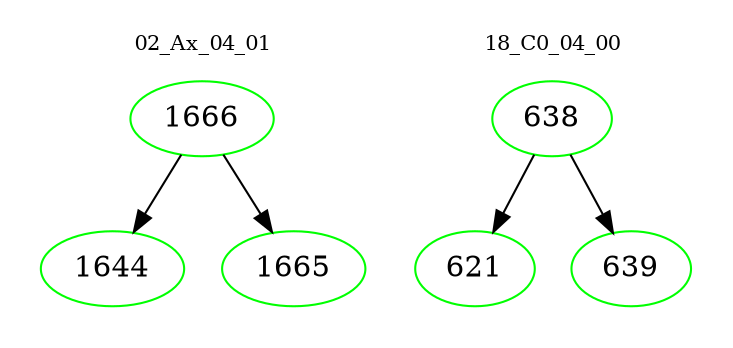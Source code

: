 digraph{
subgraph cluster_0 {
color = white
label = "02_Ax_04_01";
fontsize=10;
T0_1666 [label="1666", color="green"]
T0_1666 -> T0_1644 [color="black"]
T0_1644 [label="1644", color="green"]
T0_1666 -> T0_1665 [color="black"]
T0_1665 [label="1665", color="green"]
}
subgraph cluster_1 {
color = white
label = "18_C0_04_00";
fontsize=10;
T1_638 [label="638", color="green"]
T1_638 -> T1_621 [color="black"]
T1_621 [label="621", color="green"]
T1_638 -> T1_639 [color="black"]
T1_639 [label="639", color="green"]
}
}
